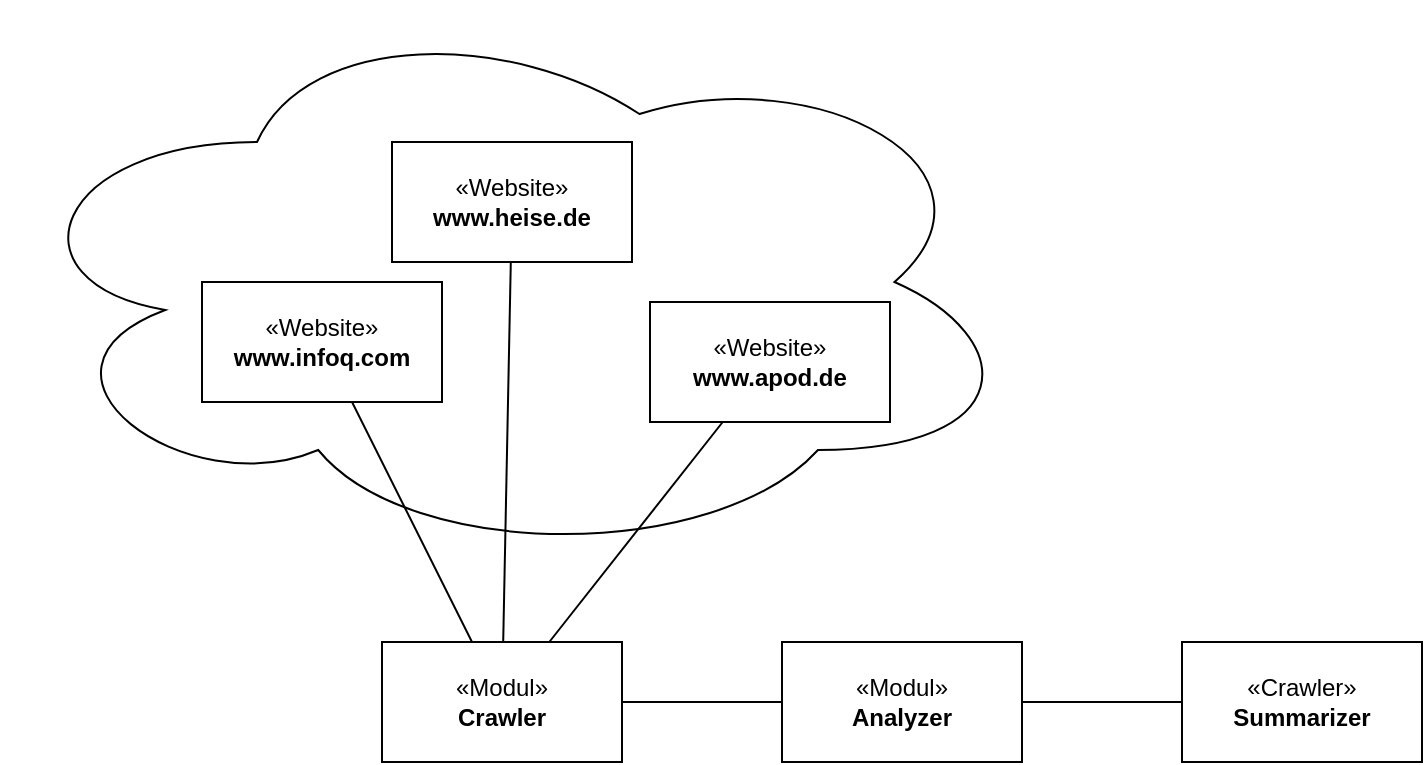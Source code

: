 <mxfile version="28.2.5" pages="2">
  <diagram name="Business Context" id="zW4KBsZvLYN0lBkt4IKq">
    <mxGraphModel dx="2066" dy="1250" grid="1" gridSize="10" guides="1" tooltips="1" connect="1" arrows="1" fold="1" page="1" pageScale="1" pageWidth="827" pageHeight="1169" math="0" shadow="0">
      <root>
        <mxCell id="0" />
        <mxCell id="1" parent="0" />
        <mxCell id="N5kcoU7_0e6Yp_24ABBK-8" style="rounded=0;orthogonalLoop=1;jettySize=auto;html=1;endArrow=none;endFill=0;" parent="1" source="N5kcoU7_0e6Yp_24ABBK-1" target="N5kcoU7_0e6Yp_24ABBK-5" edge="1">
          <mxGeometry relative="1" as="geometry" />
        </mxCell>
        <mxCell id="N5kcoU7_0e6Yp_24ABBK-9" style="rounded=0;orthogonalLoop=1;jettySize=auto;html=1;endArrow=none;endFill=0;" parent="1" source="N5kcoU7_0e6Yp_24ABBK-1" target="N5kcoU7_0e6Yp_24ABBK-4" edge="1">
          <mxGeometry relative="1" as="geometry" />
        </mxCell>
        <mxCell id="N5kcoU7_0e6Yp_24ABBK-10" style="rounded=0;orthogonalLoop=1;jettySize=auto;html=1;endArrow=none;endFill=0;" parent="1" source="N5kcoU7_0e6Yp_24ABBK-1" target="N5kcoU7_0e6Yp_24ABBK-3" edge="1">
          <mxGeometry relative="1" as="geometry" />
        </mxCell>
        <mxCell id="OWknmRlharhnrpl9yghh-2" style="rounded=0;orthogonalLoop=1;jettySize=auto;html=1;endArrow=none;endFill=0;" edge="1" parent="1" source="N5kcoU7_0e6Yp_24ABBK-1" target="OWknmRlharhnrpl9yghh-1">
          <mxGeometry relative="1" as="geometry" />
        </mxCell>
        <mxCell id="N5kcoU7_0e6Yp_24ABBK-1" value="«Modul»&lt;br&gt;&lt;b&gt;Crawler&lt;/b&gt;" style="html=1;whiteSpace=wrap;" parent="1" vertex="1">
          <mxGeometry x="230" y="360" width="120" height="60" as="geometry" />
        </mxCell>
        <mxCell id="N5kcoU7_0e6Yp_24ABBK-2" value="" style="ellipse;shape=cloud;whiteSpace=wrap;html=1;fillColor=none;" parent="1" vertex="1">
          <mxGeometry x="40" y="40" width="510" height="280" as="geometry" />
        </mxCell>
        <mxCell id="N5kcoU7_0e6Yp_24ABBK-3" value="«Website»&lt;br&gt;&lt;b&gt;www.heise.de&lt;/b&gt;" style="html=1;whiteSpace=wrap;" parent="1" vertex="1">
          <mxGeometry x="235" y="110" width="120" height="60" as="geometry" />
        </mxCell>
        <mxCell id="N5kcoU7_0e6Yp_24ABBK-4" value="«Website»&lt;br&gt;&lt;b&gt;www.apod.de&lt;/b&gt;" style="html=1;whiteSpace=wrap;" parent="1" vertex="1">
          <mxGeometry x="364" y="190" width="120" height="60" as="geometry" />
        </mxCell>
        <mxCell id="N5kcoU7_0e6Yp_24ABBK-5" value="«Website»&lt;br&gt;&lt;b&gt;www.infoq.com&lt;/b&gt;" style="html=1;whiteSpace=wrap;" parent="1" vertex="1">
          <mxGeometry x="140" y="180" width="120" height="60" as="geometry" />
        </mxCell>
        <mxCell id="OWknmRlharhnrpl9yghh-4" style="rounded=0;orthogonalLoop=1;jettySize=auto;html=1;endArrow=none;endFill=0;" edge="1" parent="1" source="OWknmRlharhnrpl9yghh-1" target="OWknmRlharhnrpl9yghh-3">
          <mxGeometry relative="1" as="geometry" />
        </mxCell>
        <mxCell id="OWknmRlharhnrpl9yghh-1" value="«Modul»&lt;br&gt;&lt;b&gt;Analyzer&lt;/b&gt;" style="html=1;whiteSpace=wrap;" vertex="1" parent="1">
          <mxGeometry x="430" y="360" width="120" height="60" as="geometry" />
        </mxCell>
        <mxCell id="OWknmRlharhnrpl9yghh-3" value="«Crawler»&lt;br&gt;&lt;b&gt;Summarizer&lt;/b&gt;" style="html=1;whiteSpace=wrap;" vertex="1" parent="1">
          <mxGeometry x="630" y="360" width="120" height="60" as="geometry" />
        </mxCell>
      </root>
    </mxGraphModel>
  </diagram>
  <diagram name="Technical Context" id="p36eiRLA02-zz7jv8bpL">
    <mxGraphModel dx="784" dy="1193" grid="1" gridSize="10" guides="1" tooltips="1" connect="1" arrows="1" fold="1" page="1" pageScale="1" pageWidth="827" pageHeight="1169" math="0" shadow="0">
      <root>
        <mxCell id="42q5VQCbuaPdvpEd_9A1-0" />
        <mxCell id="42q5VQCbuaPdvpEd_9A1-1" parent="42q5VQCbuaPdvpEd_9A1-0" />
        <mxCell id="42q5VQCbuaPdvpEd_9A1-2" value="http / https" style="rounded=0;orthogonalLoop=1;jettySize=auto;html=1;endArrow=none;endFill=0;" parent="42q5VQCbuaPdvpEd_9A1-1" source="42q5VQCbuaPdvpEd_9A1-6" target="42q5VQCbuaPdvpEd_9A1-10" edge="1">
          <mxGeometry relative="1" as="geometry" />
        </mxCell>
        <mxCell id="42q5VQCbuaPdvpEd_9A1-3" value="http / https" style="rounded=0;orthogonalLoop=1;jettySize=auto;html=1;endArrow=none;endFill=0;" parent="42q5VQCbuaPdvpEd_9A1-1" source="42q5VQCbuaPdvpEd_9A1-6" target="42q5VQCbuaPdvpEd_9A1-9" edge="1">
          <mxGeometry relative="1" as="geometry" />
        </mxCell>
        <mxCell id="42q5VQCbuaPdvpEd_9A1-4" value="http / https" style="rounded=0;orthogonalLoop=1;jettySize=auto;html=1;endArrow=none;endFill=0;" parent="42q5VQCbuaPdvpEd_9A1-1" source="42q5VQCbuaPdvpEd_9A1-6" target="42q5VQCbuaPdvpEd_9A1-8" edge="1">
          <mxGeometry relative="1" as="geometry" />
        </mxCell>
        <mxCell id="42q5VQCbuaPdvpEd_9A1-5" value="JDBC" style="rounded=0;orthogonalLoop=1;jettySize=auto;html=1;endArrow=none;endFill=0;" parent="42q5VQCbuaPdvpEd_9A1-1" source="42q5VQCbuaPdvpEd_9A1-6" target="42q5VQCbuaPdvpEd_9A1-11" edge="1">
          <mxGeometry relative="1" as="geometry" />
        </mxCell>
        <mxCell id="42q5VQCbuaPdvpEd_9A1-7" value="" style="ellipse;shape=cloud;whiteSpace=wrap;html=1;fillColor=none;" parent="42q5VQCbuaPdvpEd_9A1-1" vertex="1">
          <mxGeometry x="40" y="40" width="520" height="280" as="geometry" />
        </mxCell>
        <mxCell id="JuL2G_P_uJ89Y11Cv23E-1" style="rounded=0;orthogonalLoop=1;jettySize=auto;html=1;endArrow=none;endFill=0;" parent="42q5VQCbuaPdvpEd_9A1-1" source="42q5VQCbuaPdvpEd_9A1-6" target="JuL2G_P_uJ89Y11Cv23E-0" edge="1">
          <mxGeometry relative="1" as="geometry" />
        </mxCell>
        <mxCell id="42q5VQCbuaPdvpEd_9A1-6" value="«Spring Boot»&lt;br&gt;&lt;b&gt;Crawler&lt;/b&gt;" style="html=1;whiteSpace=wrap;" parent="42q5VQCbuaPdvpEd_9A1-1" vertex="1">
          <mxGeometry x="240" y="360" width="120" height="60" as="geometry" />
        </mxCell>
        <mxCell id="42q5VQCbuaPdvpEd_9A1-8" value="«Website»&lt;br&gt;&lt;b&gt;www.heise.de&lt;/b&gt;" style="html=1;whiteSpace=wrap;" parent="42q5VQCbuaPdvpEd_9A1-1" vertex="1">
          <mxGeometry x="245" y="110" width="120" height="60" as="geometry" />
        </mxCell>
        <mxCell id="42q5VQCbuaPdvpEd_9A1-9" value="«Website»&lt;br&gt;&lt;b&gt;www.apod.de&lt;/b&gt;" style="html=1;whiteSpace=wrap;" parent="42q5VQCbuaPdvpEd_9A1-1" vertex="1">
          <mxGeometry x="374" y="190" width="120" height="60" as="geometry" />
        </mxCell>
        <mxCell id="42q5VQCbuaPdvpEd_9A1-10" value="«Website»&lt;br&gt;&lt;b&gt;www.infoq.com&lt;/b&gt;" style="html=1;whiteSpace=wrap;" parent="42q5VQCbuaPdvpEd_9A1-1" vertex="1">
          <mxGeometry x="150" y="180" width="120" height="60" as="geometry" />
        </mxCell>
        <mxCell id="42q5VQCbuaPdvpEd_9A1-11" value="«Database»&lt;br&gt;&lt;b&gt;Crawler&lt;/b&gt;" style="html=1;whiteSpace=wrap;" parent="42q5VQCbuaPdvpEd_9A1-1" vertex="1">
          <mxGeometry x="160" y="520" width="120" height="60" as="geometry" />
        </mxCell>
        <mxCell id="JuL2G_P_uJ89Y11Cv23E-0" value="«Files»&lt;br&gt;&lt;b&gt;Crawler&lt;/b&gt;" style="html=1;whiteSpace=wrap;" parent="42q5VQCbuaPdvpEd_9A1-1" vertex="1">
          <mxGeometry x="320" y="520" width="120" height="60" as="geometry" />
        </mxCell>
        <mxCell id="JuL2G_P_uJ89Y11Cv23E-4" style="rounded=0;orthogonalLoop=1;jettySize=auto;html=1;dashed=1;dashPattern=8 8;endArrow=none;endFill=0;" parent="42q5VQCbuaPdvpEd_9A1-1" source="JuL2G_P_uJ89Y11Cv23E-2" target="42q5VQCbuaPdvpEd_9A1-11" edge="1">
          <mxGeometry relative="1" as="geometry" />
        </mxCell>
        <mxCell id="JuL2G_P_uJ89Y11Cv23E-2" value="Meta data: HTML, URLs etc" style="shape=note;whiteSpace=wrap;html=1;backgroundOutline=1;darkOpacity=0.05;direction=south;size=12;fillColor=#fff2cc;strokeColor=#d6b656;" parent="42q5VQCbuaPdvpEd_9A1-1" vertex="1">
          <mxGeometry x="80" y="600" width="120" height="120" as="geometry" />
        </mxCell>
        <mxCell id="JuL2G_P_uJ89Y11Cv23E-3" value="Pictures (*.jpg)" style="shape=note;whiteSpace=wrap;html=1;backgroundOutline=1;darkOpacity=0.05;direction=south;size=12;fillColor=#fff2cc;strokeColor=#d6b656;" parent="42q5VQCbuaPdvpEd_9A1-1" vertex="1">
          <mxGeometry x="400" y="600" width="120" height="120" as="geometry" />
        </mxCell>
        <mxCell id="JuL2G_P_uJ89Y11Cv23E-5" style="rounded=0;orthogonalLoop=1;jettySize=auto;html=1;dashed=1;dashPattern=8 8;endArrow=none;endFill=0;" parent="42q5VQCbuaPdvpEd_9A1-1" source="JuL2G_P_uJ89Y11Cv23E-3" target="JuL2G_P_uJ89Y11Cv23E-0" edge="1">
          <mxGeometry relative="1" as="geometry">
            <mxPoint x="190" y="610" as="sourcePoint" />
            <mxPoint x="204" y="590" as="targetPoint" />
          </mxGeometry>
        </mxCell>
        <mxCell id="1trg4EPL6e94NIhiVeoB-0" style="rounded=0;orthogonalLoop=1;jettySize=auto;html=1;endArrow=none;endFill=0;" edge="1" parent="42q5VQCbuaPdvpEd_9A1-1" target="1trg4EPL6e94NIhiVeoB-2" source="42q5VQCbuaPdvpEd_9A1-6">
          <mxGeometry relative="1" as="geometry">
            <mxPoint x="360" y="390" as="sourcePoint" />
          </mxGeometry>
        </mxCell>
        <mxCell id="1trg4EPL6e94NIhiVeoB-1" style="rounded=0;orthogonalLoop=1;jettySize=auto;html=1;endArrow=none;endFill=0;" edge="1" parent="42q5VQCbuaPdvpEd_9A1-1" source="1trg4EPL6e94NIhiVeoB-2" target="1trg4EPL6e94NIhiVeoB-3">
          <mxGeometry relative="1" as="geometry" />
        </mxCell>
        <mxCell id="1trg4EPL6e94NIhiVeoB-2" value="«Spring Boot»&lt;br&gt;&lt;b&gt;Analyzer&lt;/b&gt;" style="html=1;whiteSpace=wrap;" vertex="1" parent="42q5VQCbuaPdvpEd_9A1-1">
          <mxGeometry x="440" y="360" width="120" height="60" as="geometry" />
        </mxCell>
        <mxCell id="1trg4EPL6e94NIhiVeoB-3" value="«Spring Boot»&lt;br&gt;&lt;b&gt;Summarizer&lt;/b&gt;" style="html=1;whiteSpace=wrap;" vertex="1" parent="42q5VQCbuaPdvpEd_9A1-1">
          <mxGeometry x="640" y="360" width="120" height="60" as="geometry" />
        </mxCell>
      </root>
    </mxGraphModel>
  </diagram>
</mxfile>
